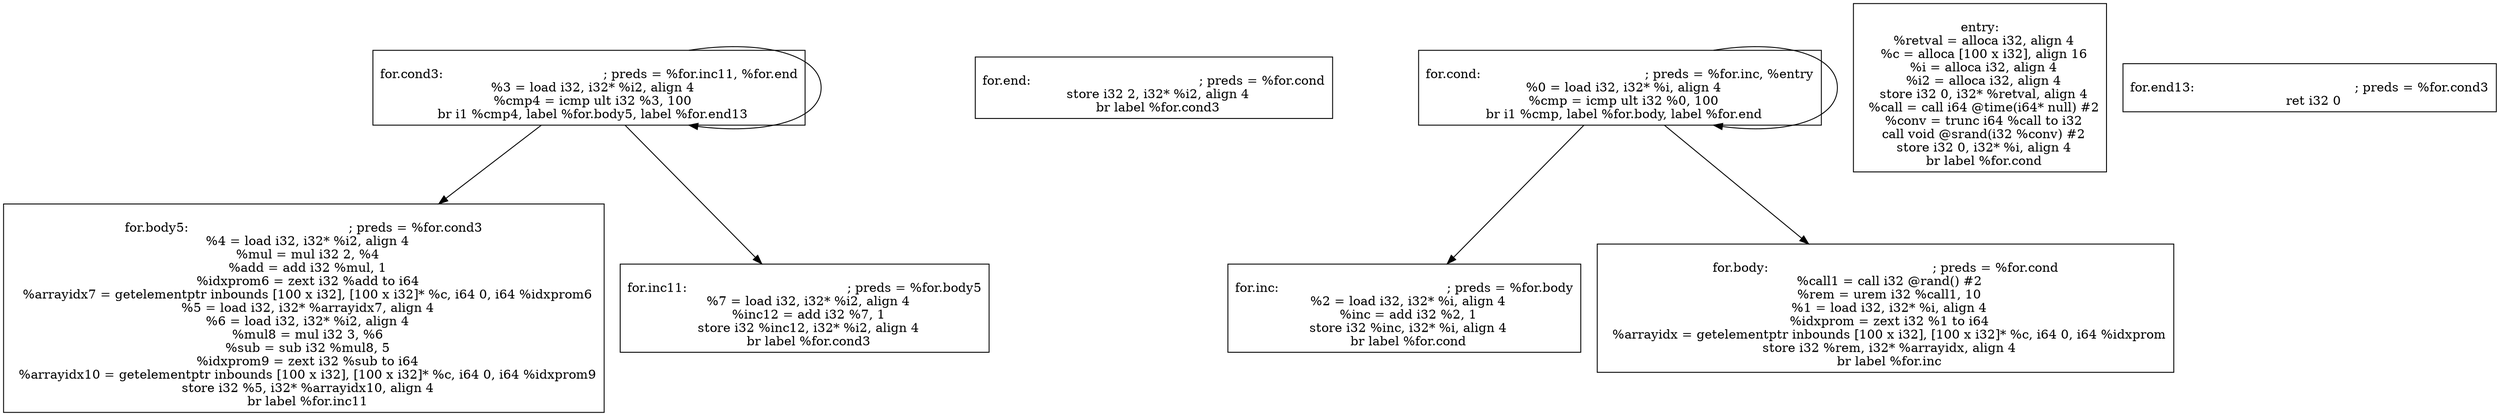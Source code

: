 
digraph G {


node7 [label="
for.cond3:                                        ; preds = %for.inc11, %for.end
  %3 = load i32, i32* %i2, align 4
  %cmp4 = icmp ult i32 %3, 100
  br i1 %cmp4, label %for.body5, label %for.end13
",shape=rectangle ]
node6 [label="
for.end:                                          ; preds = %for.cond
  store i32 2, i32* %i2, align 4
  br label %for.cond3
",shape=rectangle ]
node1 [label="
for.body5:                                        ; preds = %for.cond3
  %4 = load i32, i32* %i2, align 4
  %mul = mul i32 2, %4
  %add = add i32 %mul, 1
  %idxprom6 = zext i32 %add to i64
  %arrayidx7 = getelementptr inbounds [100 x i32], [100 x i32]* %c, i64 0, i64 %idxprom6
  %5 = load i32, i32* %arrayidx7, align 4
  %6 = load i32, i32* %i2, align 4
  %mul8 = mul i32 3, %6
  %sub = sub i32 %mul8, 5
  %idxprom9 = zext i32 %sub to i64
  %arrayidx10 = getelementptr inbounds [100 x i32], [100 x i32]* %c, i64 0, i64 %idxprom9
  store i32 %5, i32* %arrayidx10, align 4
  br label %for.inc11
",shape=rectangle ]
node2 [label="
for.cond:                                         ; preds = %for.inc, %entry
  %0 = load i32, i32* %i, align 4
  %cmp = icmp ult i32 %0, 100
  br i1 %cmp, label %for.body, label %for.end
",shape=rectangle ]
node3 [label="
entry:
  %retval = alloca i32, align 4
  %c = alloca [100 x i32], align 16
  %i = alloca i32, align 4
  %i2 = alloca i32, align 4
  store i32 0, i32* %retval, align 4
  %call = call i64 @time(i64* null) #2
  %conv = trunc i64 %call to i32
  call void @srand(i32 %conv) #2
  store i32 0, i32* %i, align 4
  br label %for.cond
",shape=rectangle ]
node0 [label="
for.end13:                                        ; preds = %for.cond3
  ret i32 0
",shape=rectangle ]
node8 [label="
for.inc:                                          ; preds = %for.body
  %2 = load i32, i32* %i, align 4
  %inc = add i32 %2, 1
  store i32 %inc, i32* %i, align 4
  br label %for.cond
",shape=rectangle ]
node4 [label="
for.inc11:                                        ; preds = %for.body5
  %7 = load i32, i32* %i2, align 4
  %inc12 = add i32 %7, 1
  store i32 %inc12, i32* %i2, align 4
  br label %for.cond3
",shape=rectangle ]
node5 [label="
for.body:                                         ; preds = %for.cond
  %call1 = call i32 @rand() #2
  %rem = urem i32 %call1, 10
  %1 = load i32, i32* %i, align 4
  %idxprom = zext i32 %1 to i64
  %arrayidx = getelementptr inbounds [100 x i32], [100 x i32]* %c, i64 0, i64 %idxprom
  store i32 %rem, i32* %arrayidx, align 4
  br label %for.inc
",shape=rectangle ]

node2->node5 [ ]
node2->node2 [ ]
node2->node8 [ ]
node7->node7 [ ]
node7->node4 [ ]
node7->node1 [ ]


}
